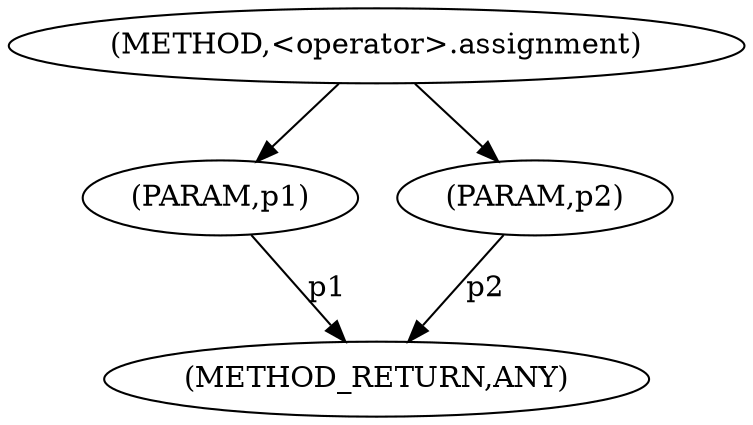 digraph "&lt;operator&gt;.assignment" {  
"869" [label = <(METHOD,&lt;operator&gt;.assignment)> ]
"873" [label = <(METHOD_RETURN,ANY)> ]
"870" [label = <(PARAM,p1)> ]
"871" [label = <(PARAM,p2)> ]
  "870" -> "873"  [ label = "p1"] 
  "871" -> "873"  [ label = "p2"] 
  "869" -> "870" 
  "869" -> "871" 
}
